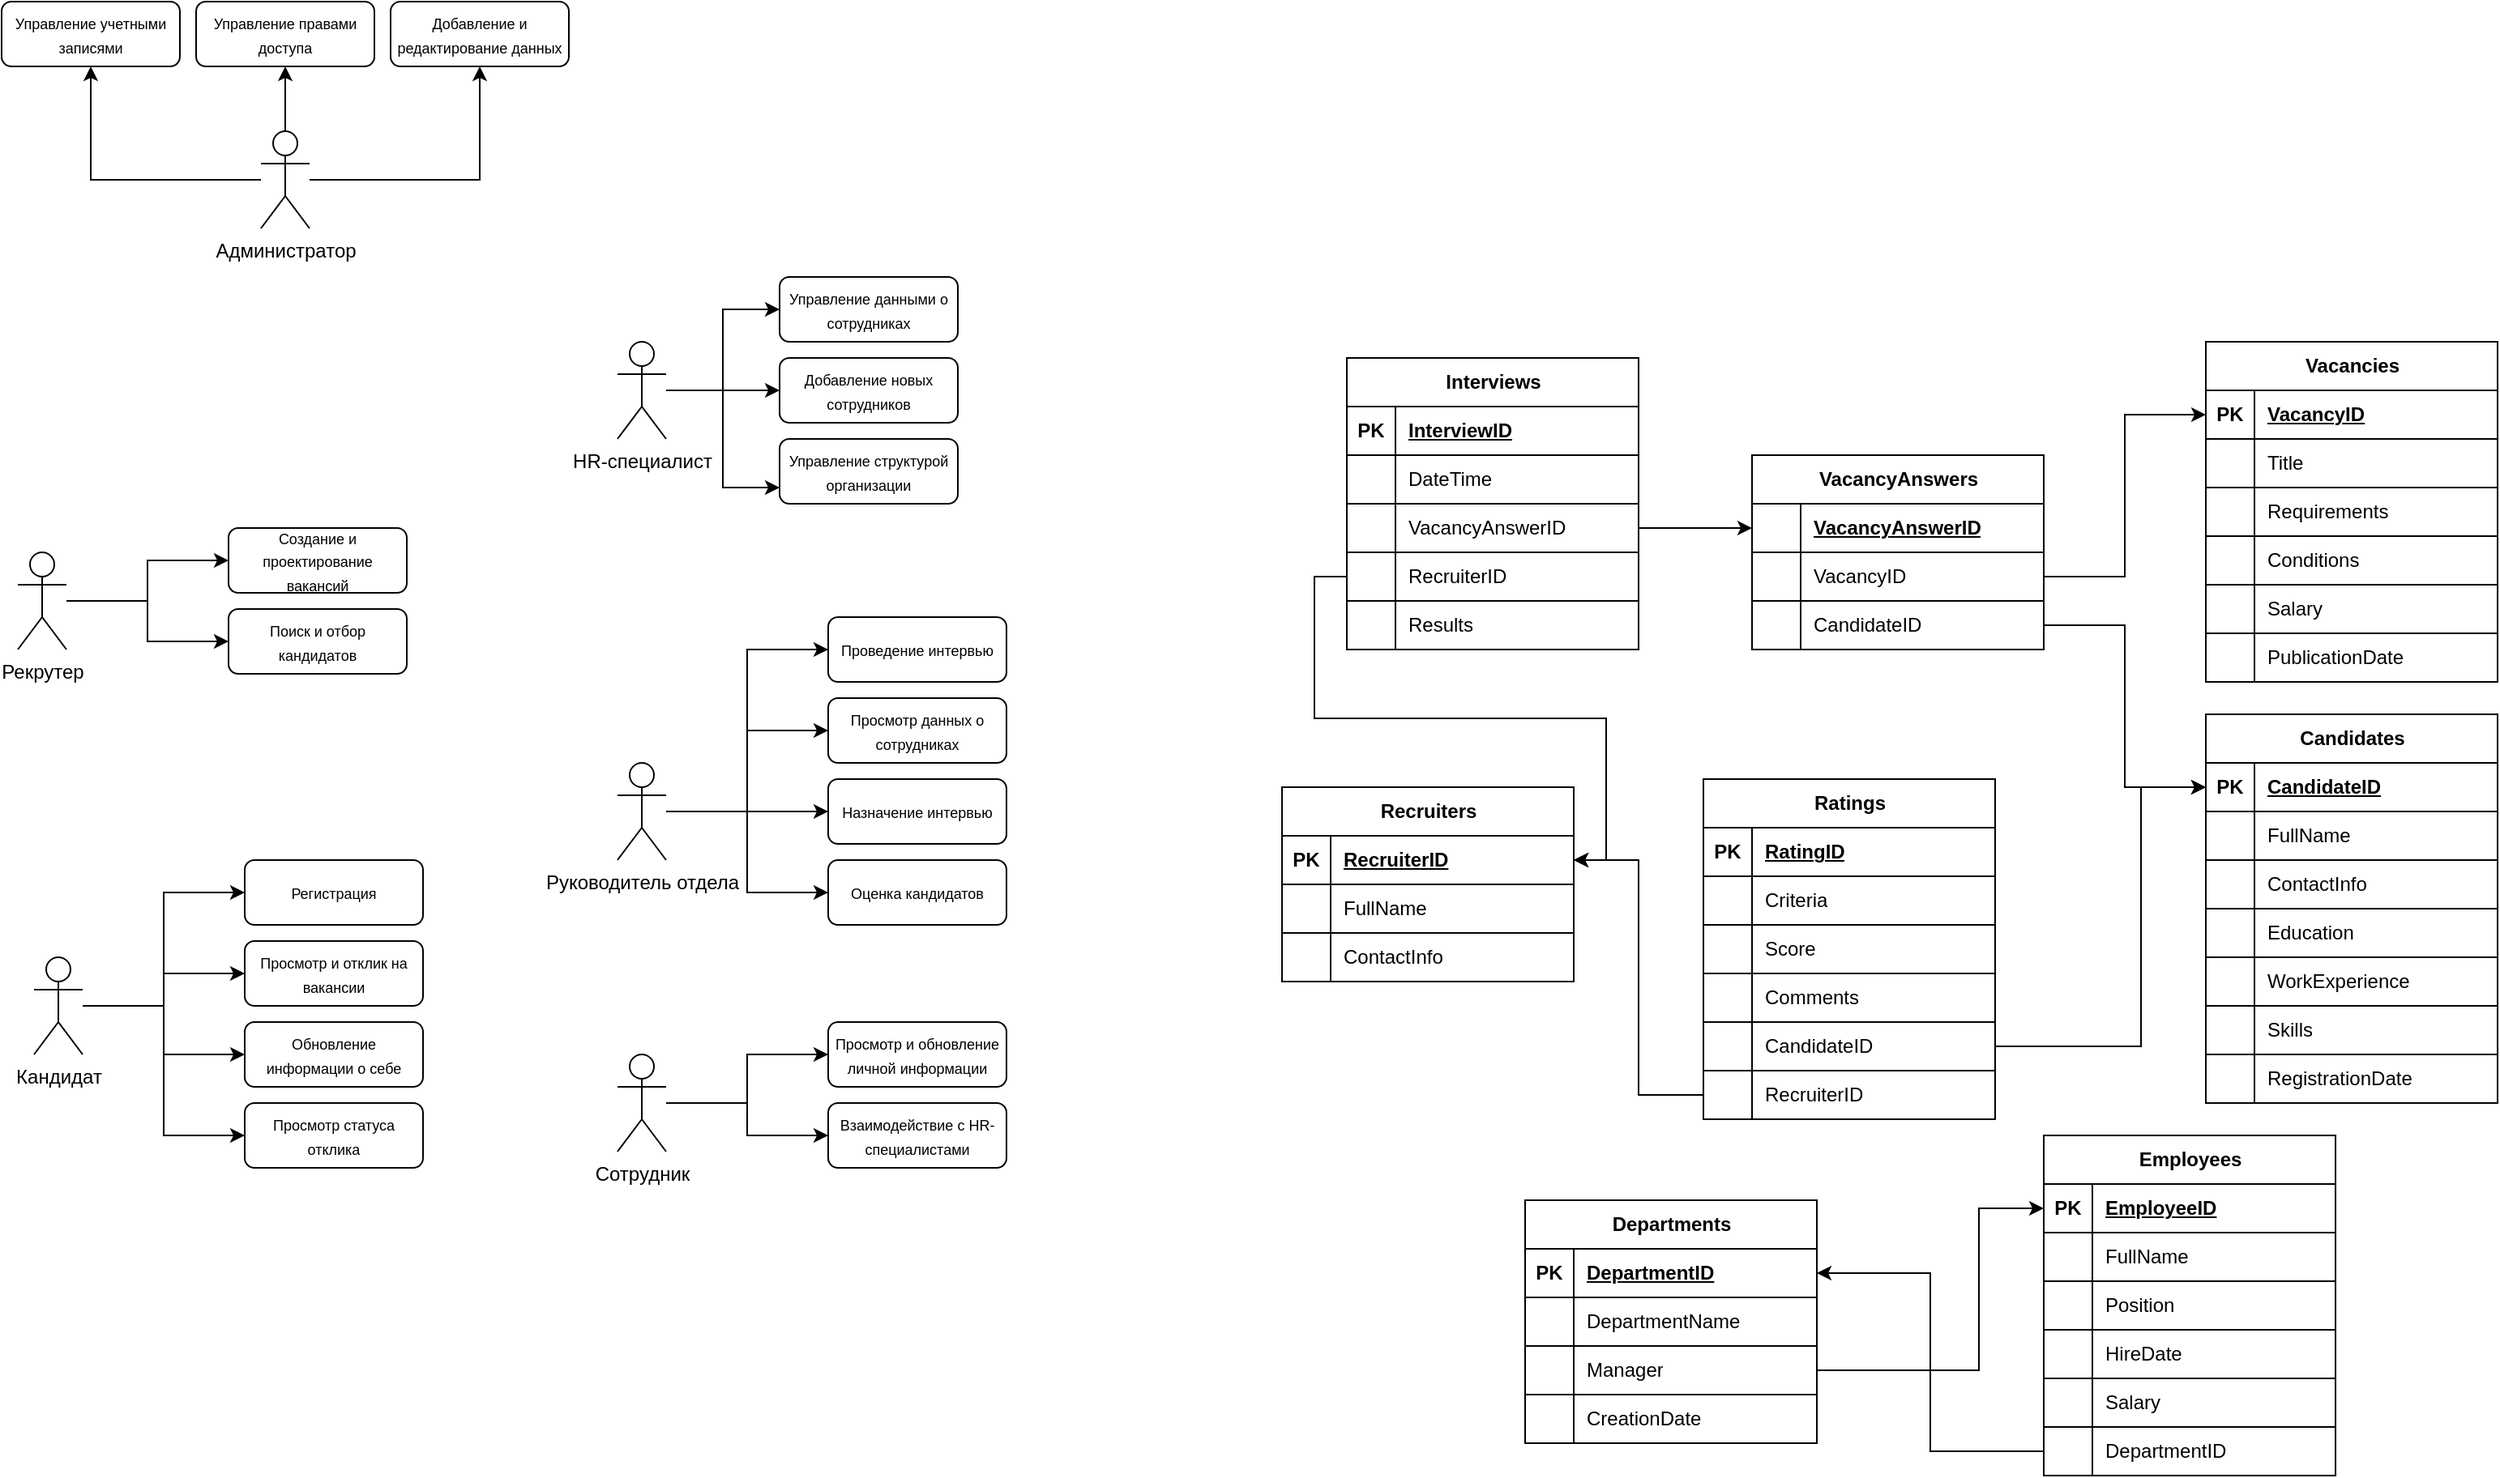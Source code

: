 <mxfile version="23.1.5" type="device">
  <diagram name="Страница — 1" id="c6N1uTCgqaRaTCJipBLY">
    <mxGraphModel dx="662" dy="435" grid="1" gridSize="10" guides="1" tooltips="1" connect="1" arrows="1" fold="1" page="1" pageScale="1" pageWidth="827" pageHeight="1169" math="0" shadow="0">
      <root>
        <mxCell id="0" />
        <mxCell id="1" parent="0" />
        <mxCell id="n9dJwgggnHjphkqO6PLV-20" style="edgeStyle=orthogonalEdgeStyle;rounded=0;orthogonalLoop=1;jettySize=auto;html=1;entryX=0.5;entryY=1;entryDx=0;entryDy=0;" parent="1" source="n9dJwgggnHjphkqO6PLV-1" target="n9dJwgggnHjphkqO6PLV-4" edge="1">
          <mxGeometry relative="1" as="geometry" />
        </mxCell>
        <mxCell id="n9dJwgggnHjphkqO6PLV-21" style="edgeStyle=orthogonalEdgeStyle;rounded=0;orthogonalLoop=1;jettySize=auto;html=1;entryX=0.5;entryY=1;entryDx=0;entryDy=0;" parent="1" source="n9dJwgggnHjphkqO6PLV-1" target="n9dJwgggnHjphkqO6PLV-3" edge="1">
          <mxGeometry relative="1" as="geometry" />
        </mxCell>
        <mxCell id="n9dJwgggnHjphkqO6PLV-22" style="edgeStyle=orthogonalEdgeStyle;rounded=0;orthogonalLoop=1;jettySize=auto;html=1;entryX=0.5;entryY=1;entryDx=0;entryDy=0;" parent="1" source="n9dJwgggnHjphkqO6PLV-1" target="n9dJwgggnHjphkqO6PLV-2" edge="1">
          <mxGeometry relative="1" as="geometry" />
        </mxCell>
        <mxCell id="n9dJwgggnHjphkqO6PLV-1" value="Администратор" style="shape=umlActor;verticalLabelPosition=bottom;verticalAlign=top;html=1;outlineConnect=0;" parent="1" vertex="1">
          <mxGeometry x="240" y="130" width="30" height="60" as="geometry" />
        </mxCell>
        <mxCell id="n9dJwgggnHjphkqO6PLV-2" value="&lt;font style=&quot;font-size: 9px;&quot;&gt;Управление учетными записями&lt;/font&gt;" style="rounded=1;whiteSpace=wrap;html=1;" parent="1" vertex="1">
          <mxGeometry x="80" y="50" width="110" height="40" as="geometry" />
        </mxCell>
        <mxCell id="n9dJwgggnHjphkqO6PLV-3" value="&lt;font style=&quot;font-size: 9px;&quot;&gt;Управление правами доступа&lt;br&gt;&lt;/font&gt;" style="rounded=1;whiteSpace=wrap;html=1;" parent="1" vertex="1">
          <mxGeometry x="200" y="50" width="110" height="40" as="geometry" />
        </mxCell>
        <mxCell id="n9dJwgggnHjphkqO6PLV-4" value="&lt;font style=&quot;font-size: 9px;&quot;&gt;Добавление и редактирование данных&lt;br&gt;&lt;/font&gt;" style="rounded=1;whiteSpace=wrap;html=1;" parent="1" vertex="1">
          <mxGeometry x="320" y="50" width="110" height="40" as="geometry" />
        </mxCell>
        <mxCell id="n9dJwgggnHjphkqO6PLV-23" style="edgeStyle=orthogonalEdgeStyle;rounded=0;orthogonalLoop=1;jettySize=auto;html=1;entryX=0;entryY=0.5;entryDx=0;entryDy=0;" parent="1" source="n9dJwgggnHjphkqO6PLV-5" target="n9dJwgggnHjphkqO6PLV-6" edge="1">
          <mxGeometry relative="1" as="geometry" />
        </mxCell>
        <mxCell id="n9dJwgggnHjphkqO6PLV-24" style="edgeStyle=orthogonalEdgeStyle;rounded=0;orthogonalLoop=1;jettySize=auto;html=1;entryX=0;entryY=0.5;entryDx=0;entryDy=0;" parent="1" source="n9dJwgggnHjphkqO6PLV-5" target="n9dJwgggnHjphkqO6PLV-7" edge="1">
          <mxGeometry relative="1" as="geometry" />
        </mxCell>
        <mxCell id="n9dJwgggnHjphkqO6PLV-5" value="Рекрутер" style="shape=umlActor;verticalLabelPosition=bottom;verticalAlign=top;html=1;outlineConnect=0;" parent="1" vertex="1">
          <mxGeometry x="90" y="390" width="30" height="60" as="geometry" />
        </mxCell>
        <mxCell id="n9dJwgggnHjphkqO6PLV-6" value="&lt;font style=&quot;font-size: 9px;&quot;&gt;Создание и проектирование вакансий&lt;br&gt;&lt;/font&gt;" style="rounded=1;whiteSpace=wrap;html=1;" parent="1" vertex="1">
          <mxGeometry x="220" y="375" width="110" height="40" as="geometry" />
        </mxCell>
        <mxCell id="n9dJwgggnHjphkqO6PLV-7" value="&lt;font style=&quot;font-size: 9px;&quot;&gt;Поиск и отбор кандидатов&lt;br&gt;&lt;/font&gt;" style="rounded=1;whiteSpace=wrap;html=1;" parent="1" vertex="1">
          <mxGeometry x="220" y="425" width="110" height="40" as="geometry" />
        </mxCell>
        <mxCell id="n9dJwgggnHjphkqO6PLV-8" value="&lt;font style=&quot;font-size: 9px;&quot;&gt;Проведение интервью&lt;br&gt;&lt;/font&gt;" style="rounded=1;whiteSpace=wrap;html=1;" parent="1" vertex="1">
          <mxGeometry x="590" y="430" width="110" height="40" as="geometry" />
        </mxCell>
        <mxCell id="n9dJwgggnHjphkqO6PLV-28" style="edgeStyle=orthogonalEdgeStyle;rounded=0;orthogonalLoop=1;jettySize=auto;html=1;entryX=0;entryY=0.5;entryDx=0;entryDy=0;" parent="1" source="n9dJwgggnHjphkqO6PLV-10" target="n9dJwgggnHjphkqO6PLV-11" edge="1">
          <mxGeometry relative="1" as="geometry" />
        </mxCell>
        <mxCell id="n9dJwgggnHjphkqO6PLV-29" style="edgeStyle=orthogonalEdgeStyle;rounded=0;orthogonalLoop=1;jettySize=auto;html=1;entryX=0;entryY=0.5;entryDx=0;entryDy=0;" parent="1" source="n9dJwgggnHjphkqO6PLV-10" target="n9dJwgggnHjphkqO6PLV-12" edge="1">
          <mxGeometry relative="1" as="geometry" />
        </mxCell>
        <mxCell id="n9dJwgggnHjphkqO6PLV-30" style="edgeStyle=orthogonalEdgeStyle;rounded=0;orthogonalLoop=1;jettySize=auto;html=1;entryX=0;entryY=0.75;entryDx=0;entryDy=0;" parent="1" source="n9dJwgggnHjphkqO6PLV-10" target="n9dJwgggnHjphkqO6PLV-13" edge="1">
          <mxGeometry relative="1" as="geometry" />
        </mxCell>
        <mxCell id="n9dJwgggnHjphkqO6PLV-10" value="HR-специалист" style="shape=umlActor;verticalLabelPosition=bottom;verticalAlign=top;html=1;outlineConnect=0;" parent="1" vertex="1">
          <mxGeometry x="460" y="260" width="30" height="60" as="geometry" />
        </mxCell>
        <mxCell id="n9dJwgggnHjphkqO6PLV-11" value="&lt;font style=&quot;font-size: 9px;&quot;&gt;Управление данными о сотрудниках&lt;br&gt;&lt;/font&gt;" style="rounded=1;whiteSpace=wrap;html=1;" parent="1" vertex="1">
          <mxGeometry x="560" y="220" width="110" height="40" as="geometry" />
        </mxCell>
        <mxCell id="n9dJwgggnHjphkqO6PLV-12" value="&lt;font style=&quot;font-size: 9px;&quot;&gt;Добавление новых сотрудников&lt;br&gt;&lt;/font&gt;" style="rounded=1;whiteSpace=wrap;html=1;" parent="1" vertex="1">
          <mxGeometry x="560" y="270" width="110" height="40" as="geometry" />
        </mxCell>
        <mxCell id="n9dJwgggnHjphkqO6PLV-13" value="&lt;font style=&quot;font-size: 9px;&quot;&gt;Управление структурой организации&lt;br&gt;&lt;/font&gt;" style="rounded=1;whiteSpace=wrap;html=1;" parent="1" vertex="1">
          <mxGeometry x="560" y="320" width="110" height="40" as="geometry" />
        </mxCell>
        <mxCell id="n9dJwgggnHjphkqO6PLV-31" style="edgeStyle=orthogonalEdgeStyle;rounded=0;orthogonalLoop=1;jettySize=auto;html=1;entryX=0;entryY=0.5;entryDx=0;entryDy=0;" parent="1" source="n9dJwgggnHjphkqO6PLV-14" target="n9dJwgggnHjphkqO6PLV-15" edge="1">
          <mxGeometry relative="1" as="geometry" />
        </mxCell>
        <mxCell id="n9dJwgggnHjphkqO6PLV-32" style="edgeStyle=orthogonalEdgeStyle;rounded=0;orthogonalLoop=1;jettySize=auto;html=1;entryX=0;entryY=0.5;entryDx=0;entryDy=0;" parent="1" source="n9dJwgggnHjphkqO6PLV-14" target="n9dJwgggnHjphkqO6PLV-16" edge="1">
          <mxGeometry relative="1" as="geometry" />
        </mxCell>
        <mxCell id="n9dJwgggnHjphkqO6PLV-33" style="edgeStyle=orthogonalEdgeStyle;rounded=0;orthogonalLoop=1;jettySize=auto;html=1;entryX=0;entryY=0.5;entryDx=0;entryDy=0;" parent="1" source="n9dJwgggnHjphkqO6PLV-14" target="n9dJwgggnHjphkqO6PLV-17" edge="1">
          <mxGeometry relative="1" as="geometry" />
        </mxCell>
        <mxCell id="GIBGvZELgqB5rZEmT4jL-47" style="edgeStyle=orthogonalEdgeStyle;rounded=0;orthogonalLoop=1;jettySize=auto;html=1;entryX=0;entryY=0.5;entryDx=0;entryDy=0;" edge="1" parent="1" source="n9dJwgggnHjphkqO6PLV-14" target="n9dJwgggnHjphkqO6PLV-8">
          <mxGeometry relative="1" as="geometry" />
        </mxCell>
        <mxCell id="n9dJwgggnHjphkqO6PLV-14" value="Руководитель отдела" style="shape=umlActor;verticalLabelPosition=bottom;verticalAlign=top;html=1;outlineConnect=0;" parent="1" vertex="1">
          <mxGeometry x="460" y="520" width="30" height="60" as="geometry" />
        </mxCell>
        <mxCell id="n9dJwgggnHjphkqO6PLV-15" value="&lt;font style=&quot;font-size: 9px;&quot;&gt;Просмотр данных о сотрудниках&lt;br&gt;&lt;/font&gt;" style="rounded=1;whiteSpace=wrap;html=1;" parent="1" vertex="1">
          <mxGeometry x="590" y="480" width="110" height="40" as="geometry" />
        </mxCell>
        <mxCell id="n9dJwgggnHjphkqO6PLV-16" value="&lt;font style=&quot;font-size: 9px;&quot;&gt;Назначение интервью&lt;br&gt;&lt;/font&gt;" style="rounded=1;whiteSpace=wrap;html=1;" parent="1" vertex="1">
          <mxGeometry x="590" y="530" width="110" height="40" as="geometry" />
        </mxCell>
        <mxCell id="n9dJwgggnHjphkqO6PLV-17" value="&lt;font style=&quot;font-size: 9px;&quot;&gt;Оценка кандидатов&lt;br&gt;&lt;/font&gt;" style="rounded=1;whiteSpace=wrap;html=1;" parent="1" vertex="1">
          <mxGeometry x="590" y="580" width="110" height="40" as="geometry" />
        </mxCell>
        <mxCell id="n9dJwgggnHjphkqO6PLV-57" value="Candidates" style="shape=table;startSize=30;container=1;collapsible=1;childLayout=tableLayout;fixedRows=1;rowLines=1;fontStyle=1;align=center;resizeLast=1;html=1;" parent="1" vertex="1">
          <mxGeometry x="1440" y="490" width="180" height="240" as="geometry">
            <mxRectangle x="185" y="660" width="110" height="30" as="alternateBounds" />
          </mxGeometry>
        </mxCell>
        <mxCell id="n9dJwgggnHjphkqO6PLV-58" value="" style="shape=tableRow;horizontal=0;startSize=0;swimlaneHead=0;swimlaneBody=0;fillColor=none;collapsible=0;dropTarget=0;points=[[0,0.5],[1,0.5]];portConstraint=eastwest;top=0;left=0;right=0;bottom=1;" parent="n9dJwgggnHjphkqO6PLV-57" vertex="1">
          <mxGeometry y="30" width="180" height="30" as="geometry" />
        </mxCell>
        <mxCell id="n9dJwgggnHjphkqO6PLV-59" value="PK" style="shape=partialRectangle;connectable=0;fillColor=none;top=0;left=0;bottom=0;right=0;fontStyle=1;overflow=hidden;whiteSpace=wrap;html=1;" parent="n9dJwgggnHjphkqO6PLV-58" vertex="1">
          <mxGeometry width="30" height="30" as="geometry">
            <mxRectangle width="30" height="30" as="alternateBounds" />
          </mxGeometry>
        </mxCell>
        <mxCell id="n9dJwgggnHjphkqO6PLV-60" value="CandidateID" style="shape=partialRectangle;connectable=0;fillColor=none;top=0;left=0;bottom=0;right=0;align=left;spacingLeft=6;fontStyle=5;overflow=hidden;whiteSpace=wrap;html=1;" parent="n9dJwgggnHjphkqO6PLV-58" vertex="1">
          <mxGeometry x="30" width="150" height="30" as="geometry">
            <mxRectangle width="150" height="30" as="alternateBounds" />
          </mxGeometry>
        </mxCell>
        <mxCell id="n9dJwgggnHjphkqO6PLV-61" value="" style="shape=tableRow;horizontal=0;startSize=0;swimlaneHead=0;swimlaneBody=0;fillColor=none;collapsible=0;dropTarget=0;points=[[0,0.5],[1,0.5]];portConstraint=eastwest;top=0;left=0;right=0;bottom=0;" parent="n9dJwgggnHjphkqO6PLV-57" vertex="1">
          <mxGeometry y="60" width="180" height="30" as="geometry" />
        </mxCell>
        <mxCell id="n9dJwgggnHjphkqO6PLV-62" value="" style="shape=partialRectangle;connectable=0;fillColor=none;top=0;left=0;bottom=0;right=0;editable=1;overflow=hidden;whiteSpace=wrap;html=1;" parent="n9dJwgggnHjphkqO6PLV-61" vertex="1">
          <mxGeometry width="30" height="30" as="geometry">
            <mxRectangle width="30" height="30" as="alternateBounds" />
          </mxGeometry>
        </mxCell>
        <mxCell id="n9dJwgggnHjphkqO6PLV-63" value="FullName" style="shape=partialRectangle;connectable=0;fillColor=none;top=0;left=0;bottom=0;right=0;align=left;spacingLeft=6;overflow=hidden;whiteSpace=wrap;html=1;" parent="n9dJwgggnHjphkqO6PLV-61" vertex="1">
          <mxGeometry x="30" width="150" height="30" as="geometry">
            <mxRectangle width="150" height="30" as="alternateBounds" />
          </mxGeometry>
        </mxCell>
        <mxCell id="n9dJwgggnHjphkqO6PLV-64" value="" style="shape=tableRow;horizontal=0;startSize=0;swimlaneHead=0;swimlaneBody=0;fillColor=none;collapsible=0;dropTarget=0;points=[[0,0.5],[1,0.5]];portConstraint=eastwest;top=0;left=0;right=0;bottom=0;" parent="n9dJwgggnHjphkqO6PLV-57" vertex="1">
          <mxGeometry y="90" width="180" height="30" as="geometry" />
        </mxCell>
        <mxCell id="n9dJwgggnHjphkqO6PLV-65" value="" style="shape=partialRectangle;connectable=0;fillColor=none;top=0;left=0;bottom=0;right=0;editable=1;overflow=hidden;whiteSpace=wrap;html=1;" parent="n9dJwgggnHjphkqO6PLV-64" vertex="1">
          <mxGeometry width="30" height="30" as="geometry">
            <mxRectangle width="30" height="30" as="alternateBounds" />
          </mxGeometry>
        </mxCell>
        <mxCell id="n9dJwgggnHjphkqO6PLV-66" value="ContactInfo" style="shape=partialRectangle;connectable=0;fillColor=none;top=0;left=0;bottom=0;right=0;align=left;spacingLeft=6;overflow=hidden;whiteSpace=wrap;html=1;" parent="n9dJwgggnHjphkqO6PLV-64" vertex="1">
          <mxGeometry x="30" width="150" height="30" as="geometry">
            <mxRectangle width="150" height="30" as="alternateBounds" />
          </mxGeometry>
        </mxCell>
        <mxCell id="n9dJwgggnHjphkqO6PLV-67" value="" style="shape=tableRow;horizontal=0;startSize=0;swimlaneHead=0;swimlaneBody=0;fillColor=none;collapsible=0;dropTarget=0;points=[[0,0.5],[1,0.5]];portConstraint=eastwest;top=0;left=0;right=0;bottom=0;" parent="n9dJwgggnHjphkqO6PLV-57" vertex="1">
          <mxGeometry y="120" width="180" height="30" as="geometry" />
        </mxCell>
        <mxCell id="n9dJwgggnHjphkqO6PLV-68" value="" style="shape=partialRectangle;connectable=0;fillColor=none;top=0;left=0;bottom=0;right=0;editable=1;overflow=hidden;whiteSpace=wrap;html=1;" parent="n9dJwgggnHjphkqO6PLV-67" vertex="1">
          <mxGeometry width="30" height="30" as="geometry">
            <mxRectangle width="30" height="30" as="alternateBounds" />
          </mxGeometry>
        </mxCell>
        <mxCell id="n9dJwgggnHjphkqO6PLV-69" value="Education" style="shape=partialRectangle;connectable=0;fillColor=none;top=0;left=0;bottom=0;right=0;align=left;spacingLeft=6;overflow=hidden;whiteSpace=wrap;html=1;" parent="n9dJwgggnHjphkqO6PLV-67" vertex="1">
          <mxGeometry x="30" width="150" height="30" as="geometry">
            <mxRectangle width="150" height="30" as="alternateBounds" />
          </mxGeometry>
        </mxCell>
        <mxCell id="n9dJwgggnHjphkqO6PLV-70" value="" style="shape=tableRow;horizontal=0;startSize=0;swimlaneHead=0;swimlaneBody=0;fillColor=none;collapsible=0;dropTarget=0;points=[[0,0.5],[1,0.5]];portConstraint=eastwest;top=0;left=0;right=0;bottom=0;" parent="n9dJwgggnHjphkqO6PLV-57" vertex="1">
          <mxGeometry y="150" width="180" height="30" as="geometry" />
        </mxCell>
        <mxCell id="n9dJwgggnHjphkqO6PLV-71" value="" style="shape=partialRectangle;connectable=0;fillColor=none;top=0;left=0;bottom=0;right=0;editable=1;overflow=hidden;whiteSpace=wrap;html=1;" parent="n9dJwgggnHjphkqO6PLV-70" vertex="1">
          <mxGeometry width="30" height="30" as="geometry">
            <mxRectangle width="30" height="30" as="alternateBounds" />
          </mxGeometry>
        </mxCell>
        <mxCell id="n9dJwgggnHjphkqO6PLV-72" value="WorkExperience" style="shape=partialRectangle;connectable=0;fillColor=none;top=0;left=0;bottom=0;right=0;align=left;spacingLeft=6;overflow=hidden;whiteSpace=wrap;html=1;" parent="n9dJwgggnHjphkqO6PLV-70" vertex="1">
          <mxGeometry x="30" width="150" height="30" as="geometry">
            <mxRectangle width="150" height="30" as="alternateBounds" />
          </mxGeometry>
        </mxCell>
        <mxCell id="n9dJwgggnHjphkqO6PLV-204" value="" style="shape=tableRow;horizontal=0;startSize=0;swimlaneHead=0;swimlaneBody=0;fillColor=none;collapsible=0;dropTarget=0;points=[[0,0.5],[1,0.5]];portConstraint=eastwest;top=0;left=0;right=0;bottom=0;" parent="n9dJwgggnHjphkqO6PLV-57" vertex="1">
          <mxGeometry y="180" width="180" height="30" as="geometry" />
        </mxCell>
        <mxCell id="n9dJwgggnHjphkqO6PLV-205" value="" style="shape=partialRectangle;connectable=0;fillColor=none;top=0;left=0;bottom=0;right=0;editable=1;overflow=hidden;whiteSpace=wrap;html=1;" parent="n9dJwgggnHjphkqO6PLV-204" vertex="1">
          <mxGeometry width="30" height="30" as="geometry">
            <mxRectangle width="30" height="30" as="alternateBounds" />
          </mxGeometry>
        </mxCell>
        <mxCell id="n9dJwgggnHjphkqO6PLV-206" value="Skills" style="shape=partialRectangle;connectable=0;fillColor=none;top=0;left=0;bottom=0;right=0;align=left;spacingLeft=6;overflow=hidden;whiteSpace=wrap;html=1;" parent="n9dJwgggnHjphkqO6PLV-204" vertex="1">
          <mxGeometry x="30" width="150" height="30" as="geometry">
            <mxRectangle width="150" height="30" as="alternateBounds" />
          </mxGeometry>
        </mxCell>
        <mxCell id="n9dJwgggnHjphkqO6PLV-73" value="" style="shape=tableRow;horizontal=0;startSize=0;swimlaneHead=0;swimlaneBody=0;fillColor=none;collapsible=0;dropTarget=0;points=[[0,0.5],[1,0.5]];portConstraint=eastwest;top=0;left=0;right=0;bottom=0;" parent="n9dJwgggnHjphkqO6PLV-57" vertex="1">
          <mxGeometry y="210" width="180" height="30" as="geometry" />
        </mxCell>
        <mxCell id="n9dJwgggnHjphkqO6PLV-74" value="" style="shape=partialRectangle;connectable=0;fillColor=none;top=0;left=0;bottom=0;right=0;editable=1;overflow=hidden;whiteSpace=wrap;html=1;" parent="n9dJwgggnHjphkqO6PLV-73" vertex="1">
          <mxGeometry width="30" height="30" as="geometry">
            <mxRectangle width="30" height="30" as="alternateBounds" />
          </mxGeometry>
        </mxCell>
        <mxCell id="n9dJwgggnHjphkqO6PLV-75" value="RegistrationDate" style="shape=partialRectangle;connectable=0;fillColor=none;top=0;left=0;bottom=0;right=0;align=left;spacingLeft=6;overflow=hidden;whiteSpace=wrap;html=1;" parent="n9dJwgggnHjphkqO6PLV-73" vertex="1">
          <mxGeometry x="30" width="150" height="30" as="geometry">
            <mxRectangle width="150" height="30" as="alternateBounds" />
          </mxGeometry>
        </mxCell>
        <mxCell id="n9dJwgggnHjphkqO6PLV-82" value="Vacancies" style="shape=table;startSize=30;container=1;collapsible=1;childLayout=tableLayout;fixedRows=1;rowLines=1;fontStyle=1;align=center;resizeLast=1;html=1;" parent="1" vertex="1">
          <mxGeometry x="1440" y="260" width="180" height="210" as="geometry">
            <mxRectangle x="185" y="660" width="110" height="30" as="alternateBounds" />
          </mxGeometry>
        </mxCell>
        <mxCell id="n9dJwgggnHjphkqO6PLV-83" value="" style="shape=tableRow;horizontal=0;startSize=0;swimlaneHead=0;swimlaneBody=0;fillColor=none;collapsible=0;dropTarget=0;points=[[0,0.5],[1,0.5]];portConstraint=eastwest;top=0;left=0;right=0;bottom=1;" parent="n9dJwgggnHjphkqO6PLV-82" vertex="1">
          <mxGeometry y="30" width="180" height="30" as="geometry" />
        </mxCell>
        <mxCell id="n9dJwgggnHjphkqO6PLV-84" value="PK" style="shape=partialRectangle;connectable=0;fillColor=none;top=0;left=0;bottom=0;right=0;fontStyle=1;overflow=hidden;whiteSpace=wrap;html=1;" parent="n9dJwgggnHjphkqO6PLV-83" vertex="1">
          <mxGeometry width="30" height="30" as="geometry">
            <mxRectangle width="30" height="30" as="alternateBounds" />
          </mxGeometry>
        </mxCell>
        <mxCell id="n9dJwgggnHjphkqO6PLV-85" value="VacancyID" style="shape=partialRectangle;connectable=0;fillColor=none;top=0;left=0;bottom=0;right=0;align=left;spacingLeft=6;fontStyle=5;overflow=hidden;whiteSpace=wrap;html=1;" parent="n9dJwgggnHjphkqO6PLV-83" vertex="1">
          <mxGeometry x="30" width="150" height="30" as="geometry">
            <mxRectangle width="150" height="30" as="alternateBounds" />
          </mxGeometry>
        </mxCell>
        <mxCell id="n9dJwgggnHjphkqO6PLV-86" value="" style="shape=tableRow;horizontal=0;startSize=0;swimlaneHead=0;swimlaneBody=0;fillColor=none;collapsible=0;dropTarget=0;points=[[0,0.5],[1,0.5]];portConstraint=eastwest;top=0;left=0;right=0;bottom=0;" parent="n9dJwgggnHjphkqO6PLV-82" vertex="1">
          <mxGeometry y="60" width="180" height="30" as="geometry" />
        </mxCell>
        <mxCell id="n9dJwgggnHjphkqO6PLV-87" value="" style="shape=partialRectangle;connectable=0;fillColor=none;top=0;left=0;bottom=0;right=0;editable=1;overflow=hidden;whiteSpace=wrap;html=1;" parent="n9dJwgggnHjphkqO6PLV-86" vertex="1">
          <mxGeometry width="30" height="30" as="geometry">
            <mxRectangle width="30" height="30" as="alternateBounds" />
          </mxGeometry>
        </mxCell>
        <mxCell id="n9dJwgggnHjphkqO6PLV-88" value="Title" style="shape=partialRectangle;connectable=0;fillColor=none;top=0;left=0;bottom=0;right=0;align=left;spacingLeft=6;overflow=hidden;whiteSpace=wrap;html=1;" parent="n9dJwgggnHjphkqO6PLV-86" vertex="1">
          <mxGeometry x="30" width="150" height="30" as="geometry">
            <mxRectangle width="150" height="30" as="alternateBounds" />
          </mxGeometry>
        </mxCell>
        <mxCell id="n9dJwgggnHjphkqO6PLV-89" value="" style="shape=tableRow;horizontal=0;startSize=0;swimlaneHead=0;swimlaneBody=0;fillColor=none;collapsible=0;dropTarget=0;points=[[0,0.5],[1,0.5]];portConstraint=eastwest;top=0;left=0;right=0;bottom=0;" parent="n9dJwgggnHjphkqO6PLV-82" vertex="1">
          <mxGeometry y="90" width="180" height="30" as="geometry" />
        </mxCell>
        <mxCell id="n9dJwgggnHjphkqO6PLV-90" value="" style="shape=partialRectangle;connectable=0;fillColor=none;top=0;left=0;bottom=0;right=0;editable=1;overflow=hidden;whiteSpace=wrap;html=1;" parent="n9dJwgggnHjphkqO6PLV-89" vertex="1">
          <mxGeometry width="30" height="30" as="geometry">
            <mxRectangle width="30" height="30" as="alternateBounds" />
          </mxGeometry>
        </mxCell>
        <mxCell id="n9dJwgggnHjphkqO6PLV-91" value="Requirements" style="shape=partialRectangle;connectable=0;fillColor=none;top=0;left=0;bottom=0;right=0;align=left;spacingLeft=6;overflow=hidden;whiteSpace=wrap;html=1;" parent="n9dJwgggnHjphkqO6PLV-89" vertex="1">
          <mxGeometry x="30" width="150" height="30" as="geometry">
            <mxRectangle width="150" height="30" as="alternateBounds" />
          </mxGeometry>
        </mxCell>
        <mxCell id="n9dJwgggnHjphkqO6PLV-92" value="" style="shape=tableRow;horizontal=0;startSize=0;swimlaneHead=0;swimlaneBody=0;fillColor=none;collapsible=0;dropTarget=0;points=[[0,0.5],[1,0.5]];portConstraint=eastwest;top=0;left=0;right=0;bottom=0;" parent="n9dJwgggnHjphkqO6PLV-82" vertex="1">
          <mxGeometry y="120" width="180" height="30" as="geometry" />
        </mxCell>
        <mxCell id="n9dJwgggnHjphkqO6PLV-93" value="" style="shape=partialRectangle;connectable=0;fillColor=none;top=0;left=0;bottom=0;right=0;editable=1;overflow=hidden;whiteSpace=wrap;html=1;" parent="n9dJwgggnHjphkqO6PLV-92" vertex="1">
          <mxGeometry width="30" height="30" as="geometry">
            <mxRectangle width="30" height="30" as="alternateBounds" />
          </mxGeometry>
        </mxCell>
        <mxCell id="n9dJwgggnHjphkqO6PLV-94" value="Conditions" style="shape=partialRectangle;connectable=0;fillColor=none;top=0;left=0;bottom=0;right=0;align=left;spacingLeft=6;overflow=hidden;whiteSpace=wrap;html=1;" parent="n9dJwgggnHjphkqO6PLV-92" vertex="1">
          <mxGeometry x="30" width="150" height="30" as="geometry">
            <mxRectangle width="150" height="30" as="alternateBounds" />
          </mxGeometry>
        </mxCell>
        <mxCell id="n9dJwgggnHjphkqO6PLV-95" value="" style="shape=tableRow;horizontal=0;startSize=0;swimlaneHead=0;swimlaneBody=0;fillColor=none;collapsible=0;dropTarget=0;points=[[0,0.5],[1,0.5]];portConstraint=eastwest;top=0;left=0;right=0;bottom=0;" parent="n9dJwgggnHjphkqO6PLV-82" vertex="1">
          <mxGeometry y="150" width="180" height="30" as="geometry" />
        </mxCell>
        <mxCell id="n9dJwgggnHjphkqO6PLV-96" value="" style="shape=partialRectangle;connectable=0;fillColor=none;top=0;left=0;bottom=0;right=0;editable=1;overflow=hidden;whiteSpace=wrap;html=1;" parent="n9dJwgggnHjphkqO6PLV-95" vertex="1">
          <mxGeometry width="30" height="30" as="geometry">
            <mxRectangle width="30" height="30" as="alternateBounds" />
          </mxGeometry>
        </mxCell>
        <mxCell id="n9dJwgggnHjphkqO6PLV-97" value="Salary" style="shape=partialRectangle;connectable=0;fillColor=none;top=0;left=0;bottom=0;right=0;align=left;spacingLeft=6;overflow=hidden;whiteSpace=wrap;html=1;" parent="n9dJwgggnHjphkqO6PLV-95" vertex="1">
          <mxGeometry x="30" width="150" height="30" as="geometry">
            <mxRectangle width="150" height="30" as="alternateBounds" />
          </mxGeometry>
        </mxCell>
        <mxCell id="n9dJwgggnHjphkqO6PLV-98" value="" style="shape=tableRow;horizontal=0;startSize=0;swimlaneHead=0;swimlaneBody=0;fillColor=none;collapsible=0;dropTarget=0;points=[[0,0.5],[1,0.5]];portConstraint=eastwest;top=0;left=0;right=0;bottom=0;" parent="n9dJwgggnHjphkqO6PLV-82" vertex="1">
          <mxGeometry y="180" width="180" height="30" as="geometry" />
        </mxCell>
        <mxCell id="n9dJwgggnHjphkqO6PLV-99" value="" style="shape=partialRectangle;connectable=0;fillColor=none;top=0;left=0;bottom=0;right=0;editable=1;overflow=hidden;whiteSpace=wrap;html=1;" parent="n9dJwgggnHjphkqO6PLV-98" vertex="1">
          <mxGeometry width="30" height="30" as="geometry">
            <mxRectangle width="30" height="30" as="alternateBounds" />
          </mxGeometry>
        </mxCell>
        <mxCell id="n9dJwgggnHjphkqO6PLV-100" value="PublicationDate" style="shape=partialRectangle;connectable=0;fillColor=none;top=0;left=0;bottom=0;right=0;align=left;spacingLeft=6;overflow=hidden;whiteSpace=wrap;html=1;" parent="n9dJwgggnHjphkqO6PLV-98" vertex="1">
          <mxGeometry x="30" width="150" height="30" as="geometry">
            <mxRectangle width="150" height="30" as="alternateBounds" />
          </mxGeometry>
        </mxCell>
        <mxCell id="n9dJwgggnHjphkqO6PLV-101" value="Employees" style="shape=table;startSize=30;container=1;collapsible=1;childLayout=tableLayout;fixedRows=1;rowLines=1;fontStyle=1;align=center;resizeLast=1;html=1;" parent="1" vertex="1">
          <mxGeometry x="1340" y="750" width="180" height="210" as="geometry">
            <mxRectangle x="185" y="660" width="110" height="30" as="alternateBounds" />
          </mxGeometry>
        </mxCell>
        <mxCell id="n9dJwgggnHjphkqO6PLV-102" value="" style="shape=tableRow;horizontal=0;startSize=0;swimlaneHead=0;swimlaneBody=0;fillColor=none;collapsible=0;dropTarget=0;points=[[0,0.5],[1,0.5]];portConstraint=eastwest;top=0;left=0;right=0;bottom=1;" parent="n9dJwgggnHjphkqO6PLV-101" vertex="1">
          <mxGeometry y="30" width="180" height="30" as="geometry" />
        </mxCell>
        <mxCell id="n9dJwgggnHjphkqO6PLV-103" value="PK" style="shape=partialRectangle;connectable=0;fillColor=none;top=0;left=0;bottom=0;right=0;fontStyle=1;overflow=hidden;whiteSpace=wrap;html=1;" parent="n9dJwgggnHjphkqO6PLV-102" vertex="1">
          <mxGeometry width="30" height="30" as="geometry">
            <mxRectangle width="30" height="30" as="alternateBounds" />
          </mxGeometry>
        </mxCell>
        <mxCell id="n9dJwgggnHjphkqO6PLV-104" value="EmployeeID" style="shape=partialRectangle;connectable=0;fillColor=none;top=0;left=0;bottom=0;right=0;align=left;spacingLeft=6;fontStyle=5;overflow=hidden;whiteSpace=wrap;html=1;" parent="n9dJwgggnHjphkqO6PLV-102" vertex="1">
          <mxGeometry x="30" width="150" height="30" as="geometry">
            <mxRectangle width="150" height="30" as="alternateBounds" />
          </mxGeometry>
        </mxCell>
        <mxCell id="n9dJwgggnHjphkqO6PLV-105" value="" style="shape=tableRow;horizontal=0;startSize=0;swimlaneHead=0;swimlaneBody=0;fillColor=none;collapsible=0;dropTarget=0;points=[[0,0.5],[1,0.5]];portConstraint=eastwest;top=0;left=0;right=0;bottom=0;" parent="n9dJwgggnHjphkqO6PLV-101" vertex="1">
          <mxGeometry y="60" width="180" height="30" as="geometry" />
        </mxCell>
        <mxCell id="n9dJwgggnHjphkqO6PLV-106" value="" style="shape=partialRectangle;connectable=0;fillColor=none;top=0;left=0;bottom=0;right=0;editable=1;overflow=hidden;whiteSpace=wrap;html=1;" parent="n9dJwgggnHjphkqO6PLV-105" vertex="1">
          <mxGeometry width="30" height="30" as="geometry">
            <mxRectangle width="30" height="30" as="alternateBounds" />
          </mxGeometry>
        </mxCell>
        <mxCell id="n9dJwgggnHjphkqO6PLV-107" value="FullName" style="shape=partialRectangle;connectable=0;fillColor=none;top=0;left=0;bottom=0;right=0;align=left;spacingLeft=6;overflow=hidden;whiteSpace=wrap;html=1;" parent="n9dJwgggnHjphkqO6PLV-105" vertex="1">
          <mxGeometry x="30" width="150" height="30" as="geometry">
            <mxRectangle width="150" height="30" as="alternateBounds" />
          </mxGeometry>
        </mxCell>
        <mxCell id="n9dJwgggnHjphkqO6PLV-108" value="" style="shape=tableRow;horizontal=0;startSize=0;swimlaneHead=0;swimlaneBody=0;fillColor=none;collapsible=0;dropTarget=0;points=[[0,0.5],[1,0.5]];portConstraint=eastwest;top=0;left=0;right=0;bottom=0;" parent="n9dJwgggnHjphkqO6PLV-101" vertex="1">
          <mxGeometry y="90" width="180" height="30" as="geometry" />
        </mxCell>
        <mxCell id="n9dJwgggnHjphkqO6PLV-109" value="" style="shape=partialRectangle;connectable=0;fillColor=none;top=0;left=0;bottom=0;right=0;editable=1;overflow=hidden;whiteSpace=wrap;html=1;" parent="n9dJwgggnHjphkqO6PLV-108" vertex="1">
          <mxGeometry width="30" height="30" as="geometry">
            <mxRectangle width="30" height="30" as="alternateBounds" />
          </mxGeometry>
        </mxCell>
        <mxCell id="n9dJwgggnHjphkqO6PLV-110" value="Position" style="shape=partialRectangle;connectable=0;fillColor=none;top=0;left=0;bottom=0;right=0;align=left;spacingLeft=6;overflow=hidden;whiteSpace=wrap;html=1;" parent="n9dJwgggnHjphkqO6PLV-108" vertex="1">
          <mxGeometry x="30" width="150" height="30" as="geometry">
            <mxRectangle width="150" height="30" as="alternateBounds" />
          </mxGeometry>
        </mxCell>
        <mxCell id="n9dJwgggnHjphkqO6PLV-111" value="" style="shape=tableRow;horizontal=0;startSize=0;swimlaneHead=0;swimlaneBody=0;fillColor=none;collapsible=0;dropTarget=0;points=[[0,0.5],[1,0.5]];portConstraint=eastwest;top=0;left=0;right=0;bottom=0;" parent="n9dJwgggnHjphkqO6PLV-101" vertex="1">
          <mxGeometry y="120" width="180" height="30" as="geometry" />
        </mxCell>
        <mxCell id="n9dJwgggnHjphkqO6PLV-112" value="" style="shape=partialRectangle;connectable=0;fillColor=none;top=0;left=0;bottom=0;right=0;editable=1;overflow=hidden;whiteSpace=wrap;html=1;" parent="n9dJwgggnHjphkqO6PLV-111" vertex="1">
          <mxGeometry width="30" height="30" as="geometry">
            <mxRectangle width="30" height="30" as="alternateBounds" />
          </mxGeometry>
        </mxCell>
        <mxCell id="n9dJwgggnHjphkqO6PLV-113" value="HireDate" style="shape=partialRectangle;connectable=0;fillColor=none;top=0;left=0;bottom=0;right=0;align=left;spacingLeft=6;overflow=hidden;whiteSpace=wrap;html=1;" parent="n9dJwgggnHjphkqO6PLV-111" vertex="1">
          <mxGeometry x="30" width="150" height="30" as="geometry">
            <mxRectangle width="150" height="30" as="alternateBounds" />
          </mxGeometry>
        </mxCell>
        <mxCell id="n9dJwgggnHjphkqO6PLV-114" value="" style="shape=tableRow;horizontal=0;startSize=0;swimlaneHead=0;swimlaneBody=0;fillColor=none;collapsible=0;dropTarget=0;points=[[0,0.5],[1,0.5]];portConstraint=eastwest;top=0;left=0;right=0;bottom=0;" parent="n9dJwgggnHjphkqO6PLV-101" vertex="1">
          <mxGeometry y="150" width="180" height="30" as="geometry" />
        </mxCell>
        <mxCell id="n9dJwgggnHjphkqO6PLV-115" value="" style="shape=partialRectangle;connectable=0;fillColor=none;top=0;left=0;bottom=0;right=0;editable=1;overflow=hidden;whiteSpace=wrap;html=1;" parent="n9dJwgggnHjphkqO6PLV-114" vertex="1">
          <mxGeometry width="30" height="30" as="geometry">
            <mxRectangle width="30" height="30" as="alternateBounds" />
          </mxGeometry>
        </mxCell>
        <mxCell id="n9dJwgggnHjphkqO6PLV-116" value="Salary" style="shape=partialRectangle;connectable=0;fillColor=none;top=0;left=0;bottom=0;right=0;align=left;spacingLeft=6;overflow=hidden;whiteSpace=wrap;html=1;" parent="n9dJwgggnHjphkqO6PLV-114" vertex="1">
          <mxGeometry x="30" width="150" height="30" as="geometry">
            <mxRectangle width="150" height="30" as="alternateBounds" />
          </mxGeometry>
        </mxCell>
        <mxCell id="n9dJwgggnHjphkqO6PLV-117" value="" style="shape=tableRow;horizontal=0;startSize=0;swimlaneHead=0;swimlaneBody=0;fillColor=none;collapsible=0;dropTarget=0;points=[[0,0.5],[1,0.5]];portConstraint=eastwest;top=0;left=0;right=0;bottom=0;" parent="n9dJwgggnHjphkqO6PLV-101" vertex="1">
          <mxGeometry y="180" width="180" height="30" as="geometry" />
        </mxCell>
        <mxCell id="n9dJwgggnHjphkqO6PLV-118" value="" style="shape=partialRectangle;connectable=0;fillColor=none;top=0;left=0;bottom=0;right=0;editable=1;overflow=hidden;whiteSpace=wrap;html=1;" parent="n9dJwgggnHjphkqO6PLV-117" vertex="1">
          <mxGeometry width="30" height="30" as="geometry">
            <mxRectangle width="30" height="30" as="alternateBounds" />
          </mxGeometry>
        </mxCell>
        <mxCell id="n9dJwgggnHjphkqO6PLV-119" value="DepartmentID" style="shape=partialRectangle;connectable=0;fillColor=none;top=0;left=0;bottom=0;right=0;align=left;spacingLeft=6;overflow=hidden;whiteSpace=wrap;html=1;" parent="n9dJwgggnHjphkqO6PLV-117" vertex="1">
          <mxGeometry x="30" width="150" height="30" as="geometry">
            <mxRectangle width="150" height="30" as="alternateBounds" />
          </mxGeometry>
        </mxCell>
        <mxCell id="n9dJwgggnHjphkqO6PLV-120" value="Departments" style="shape=table;startSize=30;container=1;collapsible=1;childLayout=tableLayout;fixedRows=1;rowLines=1;fontStyle=1;align=center;resizeLast=1;html=1;" parent="1" vertex="1">
          <mxGeometry x="1020" y="790" width="180" height="150" as="geometry">
            <mxRectangle x="185" y="660" width="110" height="30" as="alternateBounds" />
          </mxGeometry>
        </mxCell>
        <mxCell id="n9dJwgggnHjphkqO6PLV-121" value="" style="shape=tableRow;horizontal=0;startSize=0;swimlaneHead=0;swimlaneBody=0;fillColor=none;collapsible=0;dropTarget=0;points=[[0,0.5],[1,0.5]];portConstraint=eastwest;top=0;left=0;right=0;bottom=1;" parent="n9dJwgggnHjphkqO6PLV-120" vertex="1">
          <mxGeometry y="30" width="180" height="30" as="geometry" />
        </mxCell>
        <mxCell id="n9dJwgggnHjphkqO6PLV-122" value="PK" style="shape=partialRectangle;connectable=0;fillColor=none;top=0;left=0;bottom=0;right=0;fontStyle=1;overflow=hidden;whiteSpace=wrap;html=1;" parent="n9dJwgggnHjphkqO6PLV-121" vertex="1">
          <mxGeometry width="30" height="30" as="geometry">
            <mxRectangle width="30" height="30" as="alternateBounds" />
          </mxGeometry>
        </mxCell>
        <mxCell id="n9dJwgggnHjphkqO6PLV-123" value="DepartmentID" style="shape=partialRectangle;connectable=0;fillColor=none;top=0;left=0;bottom=0;right=0;align=left;spacingLeft=6;fontStyle=5;overflow=hidden;whiteSpace=wrap;html=1;" parent="n9dJwgggnHjphkqO6PLV-121" vertex="1">
          <mxGeometry x="30" width="150" height="30" as="geometry">
            <mxRectangle width="150" height="30" as="alternateBounds" />
          </mxGeometry>
        </mxCell>
        <mxCell id="n9dJwgggnHjphkqO6PLV-124" value="" style="shape=tableRow;horizontal=0;startSize=0;swimlaneHead=0;swimlaneBody=0;fillColor=none;collapsible=0;dropTarget=0;points=[[0,0.5],[1,0.5]];portConstraint=eastwest;top=0;left=0;right=0;bottom=0;" parent="n9dJwgggnHjphkqO6PLV-120" vertex="1">
          <mxGeometry y="60" width="180" height="30" as="geometry" />
        </mxCell>
        <mxCell id="n9dJwgggnHjphkqO6PLV-125" value="" style="shape=partialRectangle;connectable=0;fillColor=none;top=0;left=0;bottom=0;right=0;editable=1;overflow=hidden;whiteSpace=wrap;html=1;" parent="n9dJwgggnHjphkqO6PLV-124" vertex="1">
          <mxGeometry width="30" height="30" as="geometry">
            <mxRectangle width="30" height="30" as="alternateBounds" />
          </mxGeometry>
        </mxCell>
        <mxCell id="n9dJwgggnHjphkqO6PLV-126" value="DepartmentName" style="shape=partialRectangle;connectable=0;fillColor=none;top=0;left=0;bottom=0;right=0;align=left;spacingLeft=6;overflow=hidden;whiteSpace=wrap;html=1;" parent="n9dJwgggnHjphkqO6PLV-124" vertex="1">
          <mxGeometry x="30" width="150" height="30" as="geometry">
            <mxRectangle width="150" height="30" as="alternateBounds" />
          </mxGeometry>
        </mxCell>
        <mxCell id="n9dJwgggnHjphkqO6PLV-127" value="" style="shape=tableRow;horizontal=0;startSize=0;swimlaneHead=0;swimlaneBody=0;fillColor=none;collapsible=0;dropTarget=0;points=[[0,0.5],[1,0.5]];portConstraint=eastwest;top=0;left=0;right=0;bottom=0;" parent="n9dJwgggnHjphkqO6PLV-120" vertex="1">
          <mxGeometry y="90" width="180" height="30" as="geometry" />
        </mxCell>
        <mxCell id="n9dJwgggnHjphkqO6PLV-128" value="" style="shape=partialRectangle;connectable=0;fillColor=none;top=0;left=0;bottom=0;right=0;editable=1;overflow=hidden;whiteSpace=wrap;html=1;" parent="n9dJwgggnHjphkqO6PLV-127" vertex="1">
          <mxGeometry width="30" height="30" as="geometry">
            <mxRectangle width="30" height="30" as="alternateBounds" />
          </mxGeometry>
        </mxCell>
        <mxCell id="n9dJwgggnHjphkqO6PLV-129" value="Manager" style="shape=partialRectangle;connectable=0;fillColor=none;top=0;left=0;bottom=0;right=0;align=left;spacingLeft=6;overflow=hidden;whiteSpace=wrap;html=1;" parent="n9dJwgggnHjphkqO6PLV-127" vertex="1">
          <mxGeometry x="30" width="150" height="30" as="geometry">
            <mxRectangle width="150" height="30" as="alternateBounds" />
          </mxGeometry>
        </mxCell>
        <mxCell id="n9dJwgggnHjphkqO6PLV-130" value="" style="shape=tableRow;horizontal=0;startSize=0;swimlaneHead=0;swimlaneBody=0;fillColor=none;collapsible=0;dropTarget=0;points=[[0,0.5],[1,0.5]];portConstraint=eastwest;top=0;left=0;right=0;bottom=0;" parent="n9dJwgggnHjphkqO6PLV-120" vertex="1">
          <mxGeometry y="120" width="180" height="30" as="geometry" />
        </mxCell>
        <mxCell id="n9dJwgggnHjphkqO6PLV-131" value="" style="shape=partialRectangle;connectable=0;fillColor=none;top=0;left=0;bottom=0;right=0;editable=1;overflow=hidden;whiteSpace=wrap;html=1;" parent="n9dJwgggnHjphkqO6PLV-130" vertex="1">
          <mxGeometry width="30" height="30" as="geometry">
            <mxRectangle width="30" height="30" as="alternateBounds" />
          </mxGeometry>
        </mxCell>
        <mxCell id="n9dJwgggnHjphkqO6PLV-132" value="CreationDate" style="shape=partialRectangle;connectable=0;fillColor=none;top=0;left=0;bottom=0;right=0;align=left;spacingLeft=6;overflow=hidden;whiteSpace=wrap;html=1;" parent="n9dJwgggnHjphkqO6PLV-130" vertex="1">
          <mxGeometry x="30" width="150" height="30" as="geometry">
            <mxRectangle width="150" height="30" as="alternateBounds" />
          </mxGeometry>
        </mxCell>
        <mxCell id="n9dJwgggnHjphkqO6PLV-139" value="Interviews" style="shape=table;startSize=30;container=1;collapsible=1;childLayout=tableLayout;fixedRows=1;rowLines=1;fontStyle=1;align=center;resizeLast=1;html=1;" parent="1" vertex="1">
          <mxGeometry x="910" y="270" width="180" height="180" as="geometry">
            <mxRectangle x="185" y="660" width="110" height="30" as="alternateBounds" />
          </mxGeometry>
        </mxCell>
        <mxCell id="n9dJwgggnHjphkqO6PLV-140" value="" style="shape=tableRow;horizontal=0;startSize=0;swimlaneHead=0;swimlaneBody=0;fillColor=none;collapsible=0;dropTarget=0;points=[[0,0.5],[1,0.5]];portConstraint=eastwest;top=0;left=0;right=0;bottom=1;" parent="n9dJwgggnHjphkqO6PLV-139" vertex="1">
          <mxGeometry y="30" width="180" height="30" as="geometry" />
        </mxCell>
        <mxCell id="n9dJwgggnHjphkqO6PLV-141" value="PK" style="shape=partialRectangle;connectable=0;fillColor=none;top=0;left=0;bottom=0;right=0;fontStyle=1;overflow=hidden;whiteSpace=wrap;html=1;" parent="n9dJwgggnHjphkqO6PLV-140" vertex="1">
          <mxGeometry width="30" height="30" as="geometry">
            <mxRectangle width="30" height="30" as="alternateBounds" />
          </mxGeometry>
        </mxCell>
        <mxCell id="n9dJwgggnHjphkqO6PLV-142" value="InterviewID" style="shape=partialRectangle;connectable=0;fillColor=none;top=0;left=0;bottom=0;right=0;align=left;spacingLeft=6;fontStyle=5;overflow=hidden;whiteSpace=wrap;html=1;" parent="n9dJwgggnHjphkqO6PLV-140" vertex="1">
          <mxGeometry x="30" width="150" height="30" as="geometry">
            <mxRectangle width="150" height="30" as="alternateBounds" />
          </mxGeometry>
        </mxCell>
        <mxCell id="n9dJwgggnHjphkqO6PLV-143" value="" style="shape=tableRow;horizontal=0;startSize=0;swimlaneHead=0;swimlaneBody=0;fillColor=none;collapsible=0;dropTarget=0;points=[[0,0.5],[1,0.5]];portConstraint=eastwest;top=0;left=0;right=0;bottom=0;" parent="n9dJwgggnHjphkqO6PLV-139" vertex="1">
          <mxGeometry y="60" width="180" height="30" as="geometry" />
        </mxCell>
        <mxCell id="n9dJwgggnHjphkqO6PLV-144" value="" style="shape=partialRectangle;connectable=0;fillColor=none;top=0;left=0;bottom=0;right=0;editable=1;overflow=hidden;whiteSpace=wrap;html=1;" parent="n9dJwgggnHjphkqO6PLV-143" vertex="1">
          <mxGeometry width="30" height="30" as="geometry">
            <mxRectangle width="30" height="30" as="alternateBounds" />
          </mxGeometry>
        </mxCell>
        <mxCell id="n9dJwgggnHjphkqO6PLV-145" value="DateTime" style="shape=partialRectangle;connectable=0;fillColor=none;top=0;left=0;bottom=0;right=0;align=left;spacingLeft=6;overflow=hidden;whiteSpace=wrap;html=1;" parent="n9dJwgggnHjphkqO6PLV-143" vertex="1">
          <mxGeometry x="30" width="150" height="30" as="geometry">
            <mxRectangle width="150" height="30" as="alternateBounds" />
          </mxGeometry>
        </mxCell>
        <mxCell id="n9dJwgggnHjphkqO6PLV-146" value="" style="shape=tableRow;horizontal=0;startSize=0;swimlaneHead=0;swimlaneBody=0;fillColor=none;collapsible=0;dropTarget=0;points=[[0,0.5],[1,0.5]];portConstraint=eastwest;top=0;left=0;right=0;bottom=0;" parent="n9dJwgggnHjphkqO6PLV-139" vertex="1">
          <mxGeometry y="90" width="180" height="30" as="geometry" />
        </mxCell>
        <mxCell id="n9dJwgggnHjphkqO6PLV-147" value="" style="shape=partialRectangle;connectable=0;fillColor=none;top=0;left=0;bottom=0;right=0;editable=1;overflow=hidden;whiteSpace=wrap;html=1;" parent="n9dJwgggnHjphkqO6PLV-146" vertex="1">
          <mxGeometry width="30" height="30" as="geometry">
            <mxRectangle width="30" height="30" as="alternateBounds" />
          </mxGeometry>
        </mxCell>
        <mxCell id="n9dJwgggnHjphkqO6PLV-148" value="VacancyAnswerID" style="shape=partialRectangle;connectable=0;fillColor=none;top=0;left=0;bottom=0;right=0;align=left;spacingLeft=6;overflow=hidden;whiteSpace=wrap;html=1;" parent="n9dJwgggnHjphkqO6PLV-146" vertex="1">
          <mxGeometry x="30" width="150" height="30" as="geometry">
            <mxRectangle width="150" height="30" as="alternateBounds" />
          </mxGeometry>
        </mxCell>
        <mxCell id="n9dJwgggnHjphkqO6PLV-149" value="" style="shape=tableRow;horizontal=0;startSize=0;swimlaneHead=0;swimlaneBody=0;fillColor=none;collapsible=0;dropTarget=0;points=[[0,0.5],[1,0.5]];portConstraint=eastwest;top=0;left=0;right=0;bottom=0;" parent="n9dJwgggnHjphkqO6PLV-139" vertex="1">
          <mxGeometry y="120" width="180" height="30" as="geometry" />
        </mxCell>
        <mxCell id="n9dJwgggnHjphkqO6PLV-150" value="" style="shape=partialRectangle;connectable=0;fillColor=none;top=0;left=0;bottom=0;right=0;editable=1;overflow=hidden;whiteSpace=wrap;html=1;" parent="n9dJwgggnHjphkqO6PLV-149" vertex="1">
          <mxGeometry width="30" height="30" as="geometry">
            <mxRectangle width="30" height="30" as="alternateBounds" />
          </mxGeometry>
        </mxCell>
        <mxCell id="n9dJwgggnHjphkqO6PLV-151" value="RecruiterID" style="shape=partialRectangle;connectable=0;fillColor=none;top=0;left=0;bottom=0;right=0;align=left;spacingLeft=6;overflow=hidden;whiteSpace=wrap;html=1;" parent="n9dJwgggnHjphkqO6PLV-149" vertex="1">
          <mxGeometry x="30" width="150" height="30" as="geometry">
            <mxRectangle width="150" height="30" as="alternateBounds" />
          </mxGeometry>
        </mxCell>
        <mxCell id="n9dJwgggnHjphkqO6PLV-152" value="" style="shape=tableRow;horizontal=0;startSize=0;swimlaneHead=0;swimlaneBody=0;fillColor=none;collapsible=0;dropTarget=0;points=[[0,0.5],[1,0.5]];portConstraint=eastwest;top=0;left=0;right=0;bottom=0;" parent="n9dJwgggnHjphkqO6PLV-139" vertex="1">
          <mxGeometry y="150" width="180" height="30" as="geometry" />
        </mxCell>
        <mxCell id="n9dJwgggnHjphkqO6PLV-153" value="" style="shape=partialRectangle;connectable=0;fillColor=none;top=0;left=0;bottom=0;right=0;editable=1;overflow=hidden;whiteSpace=wrap;html=1;" parent="n9dJwgggnHjphkqO6PLV-152" vertex="1">
          <mxGeometry width="30" height="30" as="geometry">
            <mxRectangle width="30" height="30" as="alternateBounds" />
          </mxGeometry>
        </mxCell>
        <mxCell id="n9dJwgggnHjphkqO6PLV-154" value="Results" style="shape=partialRectangle;connectable=0;fillColor=none;top=0;left=0;bottom=0;right=0;align=left;spacingLeft=6;overflow=hidden;whiteSpace=wrap;html=1;" parent="n9dJwgggnHjphkqO6PLV-152" vertex="1">
          <mxGeometry x="30" width="150" height="30" as="geometry">
            <mxRectangle width="150" height="30" as="alternateBounds" />
          </mxGeometry>
        </mxCell>
        <mxCell id="n9dJwgggnHjphkqO6PLV-155" value="Ratings" style="shape=table;startSize=30;container=1;collapsible=1;childLayout=tableLayout;fixedRows=1;rowLines=1;fontStyle=1;align=center;resizeLast=1;html=1;" parent="1" vertex="1">
          <mxGeometry x="1130" y="530" width="180" height="210" as="geometry">
            <mxRectangle x="185" y="660" width="110" height="30" as="alternateBounds" />
          </mxGeometry>
        </mxCell>
        <mxCell id="n9dJwgggnHjphkqO6PLV-156" value="" style="shape=tableRow;horizontal=0;startSize=0;swimlaneHead=0;swimlaneBody=0;fillColor=none;collapsible=0;dropTarget=0;points=[[0,0.5],[1,0.5]];portConstraint=eastwest;top=0;left=0;right=0;bottom=1;" parent="n9dJwgggnHjphkqO6PLV-155" vertex="1">
          <mxGeometry y="30" width="180" height="30" as="geometry" />
        </mxCell>
        <mxCell id="n9dJwgggnHjphkqO6PLV-157" value="PK" style="shape=partialRectangle;connectable=0;fillColor=none;top=0;left=0;bottom=0;right=0;fontStyle=1;overflow=hidden;whiteSpace=wrap;html=1;" parent="n9dJwgggnHjphkqO6PLV-156" vertex="1">
          <mxGeometry width="30" height="30" as="geometry">
            <mxRectangle width="30" height="30" as="alternateBounds" />
          </mxGeometry>
        </mxCell>
        <mxCell id="n9dJwgggnHjphkqO6PLV-158" value="RatingID" style="shape=partialRectangle;connectable=0;fillColor=none;top=0;left=0;bottom=0;right=0;align=left;spacingLeft=6;fontStyle=5;overflow=hidden;whiteSpace=wrap;html=1;" parent="n9dJwgggnHjphkqO6PLV-156" vertex="1">
          <mxGeometry x="30" width="150" height="30" as="geometry">
            <mxRectangle width="150" height="30" as="alternateBounds" />
          </mxGeometry>
        </mxCell>
        <mxCell id="n9dJwgggnHjphkqO6PLV-159" value="" style="shape=tableRow;horizontal=0;startSize=0;swimlaneHead=0;swimlaneBody=0;fillColor=none;collapsible=0;dropTarget=0;points=[[0,0.5],[1,0.5]];portConstraint=eastwest;top=0;left=0;right=0;bottom=0;" parent="n9dJwgggnHjphkqO6PLV-155" vertex="1">
          <mxGeometry y="60" width="180" height="30" as="geometry" />
        </mxCell>
        <mxCell id="n9dJwgggnHjphkqO6PLV-160" value="" style="shape=partialRectangle;connectable=0;fillColor=none;top=0;left=0;bottom=0;right=0;editable=1;overflow=hidden;whiteSpace=wrap;html=1;" parent="n9dJwgggnHjphkqO6PLV-159" vertex="1">
          <mxGeometry width="30" height="30" as="geometry">
            <mxRectangle width="30" height="30" as="alternateBounds" />
          </mxGeometry>
        </mxCell>
        <mxCell id="n9dJwgggnHjphkqO6PLV-161" value="Criteria" style="shape=partialRectangle;connectable=0;fillColor=none;top=0;left=0;bottom=0;right=0;align=left;spacingLeft=6;overflow=hidden;whiteSpace=wrap;html=1;" parent="n9dJwgggnHjphkqO6PLV-159" vertex="1">
          <mxGeometry x="30" width="150" height="30" as="geometry">
            <mxRectangle width="150" height="30" as="alternateBounds" />
          </mxGeometry>
        </mxCell>
        <mxCell id="n9dJwgggnHjphkqO6PLV-162" value="" style="shape=tableRow;horizontal=0;startSize=0;swimlaneHead=0;swimlaneBody=0;fillColor=none;collapsible=0;dropTarget=0;points=[[0,0.5],[1,0.5]];portConstraint=eastwest;top=0;left=0;right=0;bottom=0;" parent="n9dJwgggnHjphkqO6PLV-155" vertex="1">
          <mxGeometry y="90" width="180" height="30" as="geometry" />
        </mxCell>
        <mxCell id="n9dJwgggnHjphkqO6PLV-163" value="" style="shape=partialRectangle;connectable=0;fillColor=none;top=0;left=0;bottom=0;right=0;editable=1;overflow=hidden;whiteSpace=wrap;html=1;" parent="n9dJwgggnHjphkqO6PLV-162" vertex="1">
          <mxGeometry width="30" height="30" as="geometry">
            <mxRectangle width="30" height="30" as="alternateBounds" />
          </mxGeometry>
        </mxCell>
        <mxCell id="n9dJwgggnHjphkqO6PLV-164" value="Score" style="shape=partialRectangle;connectable=0;fillColor=none;top=0;left=0;bottom=0;right=0;align=left;spacingLeft=6;overflow=hidden;whiteSpace=wrap;html=1;" parent="n9dJwgggnHjphkqO6PLV-162" vertex="1">
          <mxGeometry x="30" width="150" height="30" as="geometry">
            <mxRectangle width="150" height="30" as="alternateBounds" />
          </mxGeometry>
        </mxCell>
        <mxCell id="n9dJwgggnHjphkqO6PLV-165" value="" style="shape=tableRow;horizontal=0;startSize=0;swimlaneHead=0;swimlaneBody=0;fillColor=none;collapsible=0;dropTarget=0;points=[[0,0.5],[1,0.5]];portConstraint=eastwest;top=0;left=0;right=0;bottom=0;" parent="n9dJwgggnHjphkqO6PLV-155" vertex="1">
          <mxGeometry y="120" width="180" height="30" as="geometry" />
        </mxCell>
        <mxCell id="n9dJwgggnHjphkqO6PLV-166" value="" style="shape=partialRectangle;connectable=0;fillColor=none;top=0;left=0;bottom=0;right=0;editable=1;overflow=hidden;whiteSpace=wrap;html=1;" parent="n9dJwgggnHjphkqO6PLV-165" vertex="1">
          <mxGeometry width="30" height="30" as="geometry">
            <mxRectangle width="30" height="30" as="alternateBounds" />
          </mxGeometry>
        </mxCell>
        <mxCell id="n9dJwgggnHjphkqO6PLV-167" value="Comments" style="shape=partialRectangle;connectable=0;fillColor=none;top=0;left=0;bottom=0;right=0;align=left;spacingLeft=6;overflow=hidden;whiteSpace=wrap;html=1;" parent="n9dJwgggnHjphkqO6PLV-165" vertex="1">
          <mxGeometry x="30" width="150" height="30" as="geometry">
            <mxRectangle width="150" height="30" as="alternateBounds" />
          </mxGeometry>
        </mxCell>
        <mxCell id="n9dJwgggnHjphkqO6PLV-168" value="" style="shape=tableRow;horizontal=0;startSize=0;swimlaneHead=0;swimlaneBody=0;fillColor=none;collapsible=0;dropTarget=0;points=[[0,0.5],[1,0.5]];portConstraint=eastwest;top=0;left=0;right=0;bottom=0;" parent="n9dJwgggnHjphkqO6PLV-155" vertex="1">
          <mxGeometry y="150" width="180" height="30" as="geometry" />
        </mxCell>
        <mxCell id="n9dJwgggnHjphkqO6PLV-169" value="" style="shape=partialRectangle;connectable=0;fillColor=none;top=0;left=0;bottom=0;right=0;editable=1;overflow=hidden;whiteSpace=wrap;html=1;" parent="n9dJwgggnHjphkqO6PLV-168" vertex="1">
          <mxGeometry width="30" height="30" as="geometry">
            <mxRectangle width="30" height="30" as="alternateBounds" />
          </mxGeometry>
        </mxCell>
        <mxCell id="n9dJwgggnHjphkqO6PLV-170" value="CandidateID" style="shape=partialRectangle;connectable=0;fillColor=none;top=0;left=0;bottom=0;right=0;align=left;spacingLeft=6;overflow=hidden;whiteSpace=wrap;html=1;" parent="n9dJwgggnHjphkqO6PLV-168" vertex="1">
          <mxGeometry x="30" width="150" height="30" as="geometry">
            <mxRectangle width="150" height="30" as="alternateBounds" />
          </mxGeometry>
        </mxCell>
        <mxCell id="n9dJwgggnHjphkqO6PLV-171" value="" style="shape=tableRow;horizontal=0;startSize=0;swimlaneHead=0;swimlaneBody=0;fillColor=none;collapsible=0;dropTarget=0;points=[[0,0.5],[1,0.5]];portConstraint=eastwest;top=0;left=0;right=0;bottom=0;" parent="n9dJwgggnHjphkqO6PLV-155" vertex="1">
          <mxGeometry y="180" width="180" height="30" as="geometry" />
        </mxCell>
        <mxCell id="n9dJwgggnHjphkqO6PLV-172" value="" style="shape=partialRectangle;connectable=0;fillColor=none;top=0;left=0;bottom=0;right=0;editable=1;overflow=hidden;whiteSpace=wrap;html=1;" parent="n9dJwgggnHjphkqO6PLV-171" vertex="1">
          <mxGeometry width="30" height="30" as="geometry">
            <mxRectangle width="30" height="30" as="alternateBounds" />
          </mxGeometry>
        </mxCell>
        <mxCell id="n9dJwgggnHjphkqO6PLV-173" value="RecruiterID" style="shape=partialRectangle;connectable=0;fillColor=none;top=0;left=0;bottom=0;right=0;align=left;spacingLeft=6;overflow=hidden;whiteSpace=wrap;html=1;" parent="n9dJwgggnHjphkqO6PLV-171" vertex="1">
          <mxGeometry x="30" width="150" height="30" as="geometry">
            <mxRectangle width="150" height="30" as="alternateBounds" />
          </mxGeometry>
        </mxCell>
        <mxCell id="n9dJwgggnHjphkqO6PLV-181" value="Recruiters" style="shape=table;startSize=30;container=1;collapsible=1;childLayout=tableLayout;fixedRows=1;rowLines=1;fontStyle=1;align=center;resizeLast=1;html=1;" parent="1" vertex="1">
          <mxGeometry x="870" y="535" width="180" height="120" as="geometry">
            <mxRectangle x="185" y="660" width="110" height="30" as="alternateBounds" />
          </mxGeometry>
        </mxCell>
        <mxCell id="n9dJwgggnHjphkqO6PLV-182" value="" style="shape=tableRow;horizontal=0;startSize=0;swimlaneHead=0;swimlaneBody=0;fillColor=none;collapsible=0;dropTarget=0;points=[[0,0.5],[1,0.5]];portConstraint=eastwest;top=0;left=0;right=0;bottom=1;" parent="n9dJwgggnHjphkqO6PLV-181" vertex="1">
          <mxGeometry y="30" width="180" height="30" as="geometry" />
        </mxCell>
        <mxCell id="n9dJwgggnHjphkqO6PLV-183" value="PK" style="shape=partialRectangle;connectable=0;fillColor=none;top=0;left=0;bottom=0;right=0;fontStyle=1;overflow=hidden;whiteSpace=wrap;html=1;" parent="n9dJwgggnHjphkqO6PLV-182" vertex="1">
          <mxGeometry width="30" height="30" as="geometry">
            <mxRectangle width="30" height="30" as="alternateBounds" />
          </mxGeometry>
        </mxCell>
        <mxCell id="n9dJwgggnHjphkqO6PLV-184" value="RecruiterID" style="shape=partialRectangle;connectable=0;fillColor=none;top=0;left=0;bottom=0;right=0;align=left;spacingLeft=6;fontStyle=5;overflow=hidden;whiteSpace=wrap;html=1;" parent="n9dJwgggnHjphkqO6PLV-182" vertex="1">
          <mxGeometry x="30" width="150" height="30" as="geometry">
            <mxRectangle width="150" height="30" as="alternateBounds" />
          </mxGeometry>
        </mxCell>
        <mxCell id="n9dJwgggnHjphkqO6PLV-185" value="" style="shape=tableRow;horizontal=0;startSize=0;swimlaneHead=0;swimlaneBody=0;fillColor=none;collapsible=0;dropTarget=0;points=[[0,0.5],[1,0.5]];portConstraint=eastwest;top=0;left=0;right=0;bottom=0;" parent="n9dJwgggnHjphkqO6PLV-181" vertex="1">
          <mxGeometry y="60" width="180" height="30" as="geometry" />
        </mxCell>
        <mxCell id="n9dJwgggnHjphkqO6PLV-186" value="" style="shape=partialRectangle;connectable=0;fillColor=none;top=0;left=0;bottom=0;right=0;editable=1;overflow=hidden;whiteSpace=wrap;html=1;" parent="n9dJwgggnHjphkqO6PLV-185" vertex="1">
          <mxGeometry width="30" height="30" as="geometry">
            <mxRectangle width="30" height="30" as="alternateBounds" />
          </mxGeometry>
        </mxCell>
        <mxCell id="n9dJwgggnHjphkqO6PLV-187" value="FullName" style="shape=partialRectangle;connectable=0;fillColor=none;top=0;left=0;bottom=0;right=0;align=left;spacingLeft=6;overflow=hidden;whiteSpace=wrap;html=1;" parent="n9dJwgggnHjphkqO6PLV-185" vertex="1">
          <mxGeometry x="30" width="150" height="30" as="geometry">
            <mxRectangle width="150" height="30" as="alternateBounds" />
          </mxGeometry>
        </mxCell>
        <mxCell id="n9dJwgggnHjphkqO6PLV-188" value="" style="shape=tableRow;horizontal=0;startSize=0;swimlaneHead=0;swimlaneBody=0;fillColor=none;collapsible=0;dropTarget=0;points=[[0,0.5],[1,0.5]];portConstraint=eastwest;top=0;left=0;right=0;bottom=0;" parent="n9dJwgggnHjphkqO6PLV-181" vertex="1">
          <mxGeometry y="90" width="180" height="30" as="geometry" />
        </mxCell>
        <mxCell id="n9dJwgggnHjphkqO6PLV-189" value="" style="shape=partialRectangle;connectable=0;fillColor=none;top=0;left=0;bottom=0;right=0;editable=1;overflow=hidden;whiteSpace=wrap;html=1;" parent="n9dJwgggnHjphkqO6PLV-188" vertex="1">
          <mxGeometry width="30" height="30" as="geometry">
            <mxRectangle width="30" height="30" as="alternateBounds" />
          </mxGeometry>
        </mxCell>
        <mxCell id="n9dJwgggnHjphkqO6PLV-190" value="ContactInfo" style="shape=partialRectangle;connectable=0;fillColor=none;top=0;left=0;bottom=0;right=0;align=left;spacingLeft=6;overflow=hidden;whiteSpace=wrap;html=1;" parent="n9dJwgggnHjphkqO6PLV-188" vertex="1">
          <mxGeometry x="30" width="150" height="30" as="geometry">
            <mxRectangle width="150" height="30" as="alternateBounds" />
          </mxGeometry>
        </mxCell>
        <mxCell id="n9dJwgggnHjphkqO6PLV-200" style="edgeStyle=orthogonalEdgeStyle;rounded=0;orthogonalLoop=1;jettySize=auto;html=1;entryX=0;entryY=0.5;entryDx=0;entryDy=0;" parent="1" source="n9dJwgggnHjphkqO6PLV-168" target="n9dJwgggnHjphkqO6PLV-58" edge="1">
          <mxGeometry relative="1" as="geometry">
            <Array as="points">
              <mxPoint x="1400" y="695" />
              <mxPoint x="1400" y="535" />
            </Array>
          </mxGeometry>
        </mxCell>
        <mxCell id="n9dJwgggnHjphkqO6PLV-202" style="edgeStyle=orthogonalEdgeStyle;rounded=0;orthogonalLoop=1;jettySize=auto;html=1;entryX=1;entryY=0.5;entryDx=0;entryDy=0;" parent="1" source="n9dJwgggnHjphkqO6PLV-171" target="n9dJwgggnHjphkqO6PLV-182" edge="1">
          <mxGeometry relative="1" as="geometry" />
        </mxCell>
        <mxCell id="n9dJwgggnHjphkqO6PLV-203" style="edgeStyle=orthogonalEdgeStyle;rounded=0;orthogonalLoop=1;jettySize=auto;html=1;" parent="1" source="n9dJwgggnHjphkqO6PLV-149" target="n9dJwgggnHjphkqO6PLV-182" edge="1">
          <mxGeometry relative="1" as="geometry" />
        </mxCell>
        <mxCell id="GIBGvZELgqB5rZEmT4jL-2" style="edgeStyle=orthogonalEdgeStyle;rounded=0;orthogonalLoop=1;jettySize=auto;html=1;entryX=1;entryY=0.5;entryDx=0;entryDy=0;" edge="1" parent="1" source="n9dJwgggnHjphkqO6PLV-117" target="n9dJwgggnHjphkqO6PLV-121">
          <mxGeometry relative="1" as="geometry" />
        </mxCell>
        <mxCell id="GIBGvZELgqB5rZEmT4jL-3" style="edgeStyle=orthogonalEdgeStyle;rounded=0;orthogonalLoop=1;jettySize=auto;html=1;entryX=0;entryY=0.5;entryDx=0;entryDy=0;" edge="1" parent="1" source="n9dJwgggnHjphkqO6PLV-127" target="n9dJwgggnHjphkqO6PLV-102">
          <mxGeometry relative="1" as="geometry">
            <Array as="points">
              <mxPoint x="1300" y="895" />
              <mxPoint x="1300" y="795" />
            </Array>
          </mxGeometry>
        </mxCell>
        <mxCell id="GIBGvZELgqB5rZEmT4jL-4" style="edgeStyle=orthogonalEdgeStyle;rounded=0;orthogonalLoop=1;jettySize=auto;html=1;entryX=0;entryY=0.5;entryDx=0;entryDy=0;" edge="1" parent="1" source="GIBGvZELgqB5rZEmT4jL-8" target="GIBGvZELgqB5rZEmT4jL-9">
          <mxGeometry relative="1" as="geometry" />
        </mxCell>
        <mxCell id="GIBGvZELgqB5rZEmT4jL-5" style="edgeStyle=orthogonalEdgeStyle;rounded=0;orthogonalLoop=1;jettySize=auto;html=1;entryX=0;entryY=0.5;entryDx=0;entryDy=0;" edge="1" parent="1" source="GIBGvZELgqB5rZEmT4jL-8" target="GIBGvZELgqB5rZEmT4jL-10">
          <mxGeometry relative="1" as="geometry" />
        </mxCell>
        <mxCell id="GIBGvZELgqB5rZEmT4jL-6" style="edgeStyle=orthogonalEdgeStyle;rounded=0;orthogonalLoop=1;jettySize=auto;html=1;entryX=0;entryY=0.5;entryDx=0;entryDy=0;" edge="1" parent="1" source="GIBGvZELgqB5rZEmT4jL-8" target="GIBGvZELgqB5rZEmT4jL-11">
          <mxGeometry relative="1" as="geometry" />
        </mxCell>
        <mxCell id="GIBGvZELgqB5rZEmT4jL-7" style="edgeStyle=orthogonalEdgeStyle;rounded=0;orthogonalLoop=1;jettySize=auto;html=1;entryX=0;entryY=0.5;entryDx=0;entryDy=0;" edge="1" parent="1" source="GIBGvZELgqB5rZEmT4jL-8" target="GIBGvZELgqB5rZEmT4jL-12">
          <mxGeometry relative="1" as="geometry" />
        </mxCell>
        <mxCell id="GIBGvZELgqB5rZEmT4jL-8" value="Кандидат" style="shape=umlActor;verticalLabelPosition=bottom;verticalAlign=top;html=1;outlineConnect=0;" vertex="1" parent="1">
          <mxGeometry x="100" y="640" width="30" height="60" as="geometry" />
        </mxCell>
        <mxCell id="GIBGvZELgqB5rZEmT4jL-9" value="&lt;font style=&quot;font-size: 9px;&quot;&gt;Регистрация&lt;br&gt;&lt;/font&gt;" style="rounded=1;whiteSpace=wrap;html=1;" vertex="1" parent="1">
          <mxGeometry x="230" y="580" width="110" height="40" as="geometry" />
        </mxCell>
        <mxCell id="GIBGvZELgqB5rZEmT4jL-10" value="&lt;font style=&quot;font-size: 9px;&quot;&gt;Просмотр и отклик на вакансии&lt;br&gt;&lt;/font&gt;" style="rounded=1;whiteSpace=wrap;html=1;" vertex="1" parent="1">
          <mxGeometry x="230" y="630" width="110" height="40" as="geometry" />
        </mxCell>
        <mxCell id="GIBGvZELgqB5rZEmT4jL-11" value="&lt;font style=&quot;font-size: 9px;&quot;&gt;Обновление информации о себе&lt;br&gt;&lt;/font&gt;" style="rounded=1;whiteSpace=wrap;html=1;" vertex="1" parent="1">
          <mxGeometry x="230" y="680" width="110" height="40" as="geometry" />
        </mxCell>
        <mxCell id="GIBGvZELgqB5rZEmT4jL-12" value="&lt;font style=&quot;font-size: 9px;&quot;&gt;Просмотр статуса отклика&lt;br&gt;&lt;/font&gt;" style="rounded=1;whiteSpace=wrap;html=1;" vertex="1" parent="1">
          <mxGeometry x="230" y="730" width="110" height="40" as="geometry" />
        </mxCell>
        <mxCell id="GIBGvZELgqB5rZEmT4jL-13" style="edgeStyle=orthogonalEdgeStyle;rounded=0;orthogonalLoop=1;jettySize=auto;html=1;entryX=0;entryY=0.5;entryDx=0;entryDy=0;" edge="1" parent="1" source="GIBGvZELgqB5rZEmT4jL-16" target="GIBGvZELgqB5rZEmT4jL-17">
          <mxGeometry relative="1" as="geometry" />
        </mxCell>
        <mxCell id="GIBGvZELgqB5rZEmT4jL-14" style="edgeStyle=orthogonalEdgeStyle;rounded=0;orthogonalLoop=1;jettySize=auto;html=1;entryX=0;entryY=0.5;entryDx=0;entryDy=0;" edge="1" parent="1" source="GIBGvZELgqB5rZEmT4jL-16" target="GIBGvZELgqB5rZEmT4jL-18">
          <mxGeometry relative="1" as="geometry" />
        </mxCell>
        <mxCell id="GIBGvZELgqB5rZEmT4jL-16" value="Сотрудник" style="shape=umlActor;verticalLabelPosition=bottom;verticalAlign=top;html=1;outlineConnect=0;" vertex="1" parent="1">
          <mxGeometry x="460" y="700" width="30" height="60" as="geometry" />
        </mxCell>
        <mxCell id="GIBGvZELgqB5rZEmT4jL-17" value="&lt;font style=&quot;font-size: 9px;&quot;&gt;Просмотр и обновление личной информации&lt;br&gt;&lt;/font&gt;" style="rounded=1;whiteSpace=wrap;html=1;" vertex="1" parent="1">
          <mxGeometry x="590" y="680" width="110" height="40" as="geometry" />
        </mxCell>
        <mxCell id="GIBGvZELgqB5rZEmT4jL-18" value="&lt;font style=&quot;font-size: 9px;&quot;&gt;Взаимодействие с HR-специалистами&lt;br&gt;&lt;/font&gt;" style="rounded=1;whiteSpace=wrap;html=1;" vertex="1" parent="1">
          <mxGeometry x="590" y="730" width="110" height="40" as="geometry" />
        </mxCell>
        <mxCell id="GIBGvZELgqB5rZEmT4jL-21" value="VacancyAnswers" style="shape=table;startSize=30;container=1;collapsible=1;childLayout=tableLayout;fixedRows=1;rowLines=1;fontStyle=1;align=center;resizeLast=1;html=1;" vertex="1" parent="1">
          <mxGeometry x="1160" y="330" width="180" height="120" as="geometry">
            <mxRectangle x="185" y="660" width="110" height="30" as="alternateBounds" />
          </mxGeometry>
        </mxCell>
        <mxCell id="GIBGvZELgqB5rZEmT4jL-22" value="" style="shape=tableRow;horizontal=0;startSize=0;swimlaneHead=0;swimlaneBody=0;fillColor=none;collapsible=0;dropTarget=0;points=[[0,0.5],[1,0.5]];portConstraint=eastwest;top=0;left=0;right=0;bottom=1;" vertex="1" parent="GIBGvZELgqB5rZEmT4jL-21">
          <mxGeometry y="30" width="180" height="30" as="geometry" />
        </mxCell>
        <mxCell id="GIBGvZELgqB5rZEmT4jL-23" value="" style="shape=partialRectangle;connectable=0;fillColor=none;top=0;left=0;bottom=0;right=0;fontStyle=1;overflow=hidden;whiteSpace=wrap;html=1;" vertex="1" parent="GIBGvZELgqB5rZEmT4jL-22">
          <mxGeometry width="30" height="30" as="geometry">
            <mxRectangle width="30" height="30" as="alternateBounds" />
          </mxGeometry>
        </mxCell>
        <mxCell id="GIBGvZELgqB5rZEmT4jL-24" value="VacancyAnswerID" style="shape=partialRectangle;connectable=0;fillColor=none;top=0;left=0;bottom=0;right=0;align=left;spacingLeft=6;fontStyle=5;overflow=hidden;whiteSpace=wrap;html=1;" vertex="1" parent="GIBGvZELgqB5rZEmT4jL-22">
          <mxGeometry x="30" width="150" height="30" as="geometry">
            <mxRectangle width="150" height="30" as="alternateBounds" />
          </mxGeometry>
        </mxCell>
        <mxCell id="GIBGvZELgqB5rZEmT4jL-40" value="" style="shape=tableRow;horizontal=0;startSize=0;swimlaneHead=0;swimlaneBody=0;fillColor=none;collapsible=0;dropTarget=0;points=[[0,0.5],[1,0.5]];portConstraint=eastwest;top=0;left=0;right=0;bottom=0;" vertex="1" parent="GIBGvZELgqB5rZEmT4jL-21">
          <mxGeometry y="60" width="180" height="30" as="geometry" />
        </mxCell>
        <mxCell id="GIBGvZELgqB5rZEmT4jL-41" value="&lt;div&gt;&lt;br/&gt;&lt;/div&gt;" style="shape=partialRectangle;connectable=0;fillColor=none;top=0;left=0;bottom=0;right=0;editable=1;overflow=hidden;whiteSpace=wrap;html=1;" vertex="1" parent="GIBGvZELgqB5rZEmT4jL-40">
          <mxGeometry width="30" height="30" as="geometry">
            <mxRectangle width="30" height="30" as="alternateBounds" />
          </mxGeometry>
        </mxCell>
        <mxCell id="GIBGvZELgqB5rZEmT4jL-42" value="VacancyID" style="shape=partialRectangle;connectable=0;fillColor=none;top=0;left=0;bottom=0;right=0;align=left;spacingLeft=6;overflow=hidden;whiteSpace=wrap;html=1;" vertex="1" parent="GIBGvZELgqB5rZEmT4jL-40">
          <mxGeometry x="30" width="150" height="30" as="geometry">
            <mxRectangle width="150" height="30" as="alternateBounds" />
          </mxGeometry>
        </mxCell>
        <mxCell id="GIBGvZELgqB5rZEmT4jL-25" value="" style="shape=tableRow;horizontal=0;startSize=0;swimlaneHead=0;swimlaneBody=0;fillColor=none;collapsible=0;dropTarget=0;points=[[0,0.5],[1,0.5]];portConstraint=eastwest;top=0;left=0;right=0;bottom=0;" vertex="1" parent="GIBGvZELgqB5rZEmT4jL-21">
          <mxGeometry y="90" width="180" height="30" as="geometry" />
        </mxCell>
        <mxCell id="GIBGvZELgqB5rZEmT4jL-26" value="&lt;div&gt;&lt;br/&gt;&lt;/div&gt;" style="shape=partialRectangle;connectable=0;fillColor=none;top=0;left=0;bottom=0;right=0;editable=1;overflow=hidden;whiteSpace=wrap;html=1;" vertex="1" parent="GIBGvZELgqB5rZEmT4jL-25">
          <mxGeometry width="30" height="30" as="geometry">
            <mxRectangle width="30" height="30" as="alternateBounds" />
          </mxGeometry>
        </mxCell>
        <mxCell id="GIBGvZELgqB5rZEmT4jL-27" value="CandidateID" style="shape=partialRectangle;connectable=0;fillColor=none;top=0;left=0;bottom=0;right=0;align=left;spacingLeft=6;overflow=hidden;whiteSpace=wrap;html=1;" vertex="1" parent="GIBGvZELgqB5rZEmT4jL-25">
          <mxGeometry x="30" width="150" height="30" as="geometry">
            <mxRectangle width="150" height="30" as="alternateBounds" />
          </mxGeometry>
        </mxCell>
        <mxCell id="GIBGvZELgqB5rZEmT4jL-43" style="edgeStyle=orthogonalEdgeStyle;rounded=0;orthogonalLoop=1;jettySize=auto;html=1;entryX=0;entryY=0.5;entryDx=0;entryDy=0;" edge="1" parent="1" source="n9dJwgggnHjphkqO6PLV-146" target="GIBGvZELgqB5rZEmT4jL-22">
          <mxGeometry relative="1" as="geometry" />
        </mxCell>
        <mxCell id="GIBGvZELgqB5rZEmT4jL-44" style="edgeStyle=orthogonalEdgeStyle;rounded=0;orthogonalLoop=1;jettySize=auto;html=1;entryX=0;entryY=0.5;entryDx=0;entryDy=0;" edge="1" parent="1" source="GIBGvZELgqB5rZEmT4jL-25" target="n9dJwgggnHjphkqO6PLV-58">
          <mxGeometry relative="1" as="geometry" />
        </mxCell>
        <mxCell id="GIBGvZELgqB5rZEmT4jL-46" style="edgeStyle=orthogonalEdgeStyle;rounded=0;orthogonalLoop=1;jettySize=auto;html=1;entryX=0;entryY=0.5;entryDx=0;entryDy=0;" edge="1" parent="1" source="GIBGvZELgqB5rZEmT4jL-40" target="n9dJwgggnHjphkqO6PLV-83">
          <mxGeometry relative="1" as="geometry" />
        </mxCell>
      </root>
    </mxGraphModel>
  </diagram>
</mxfile>
